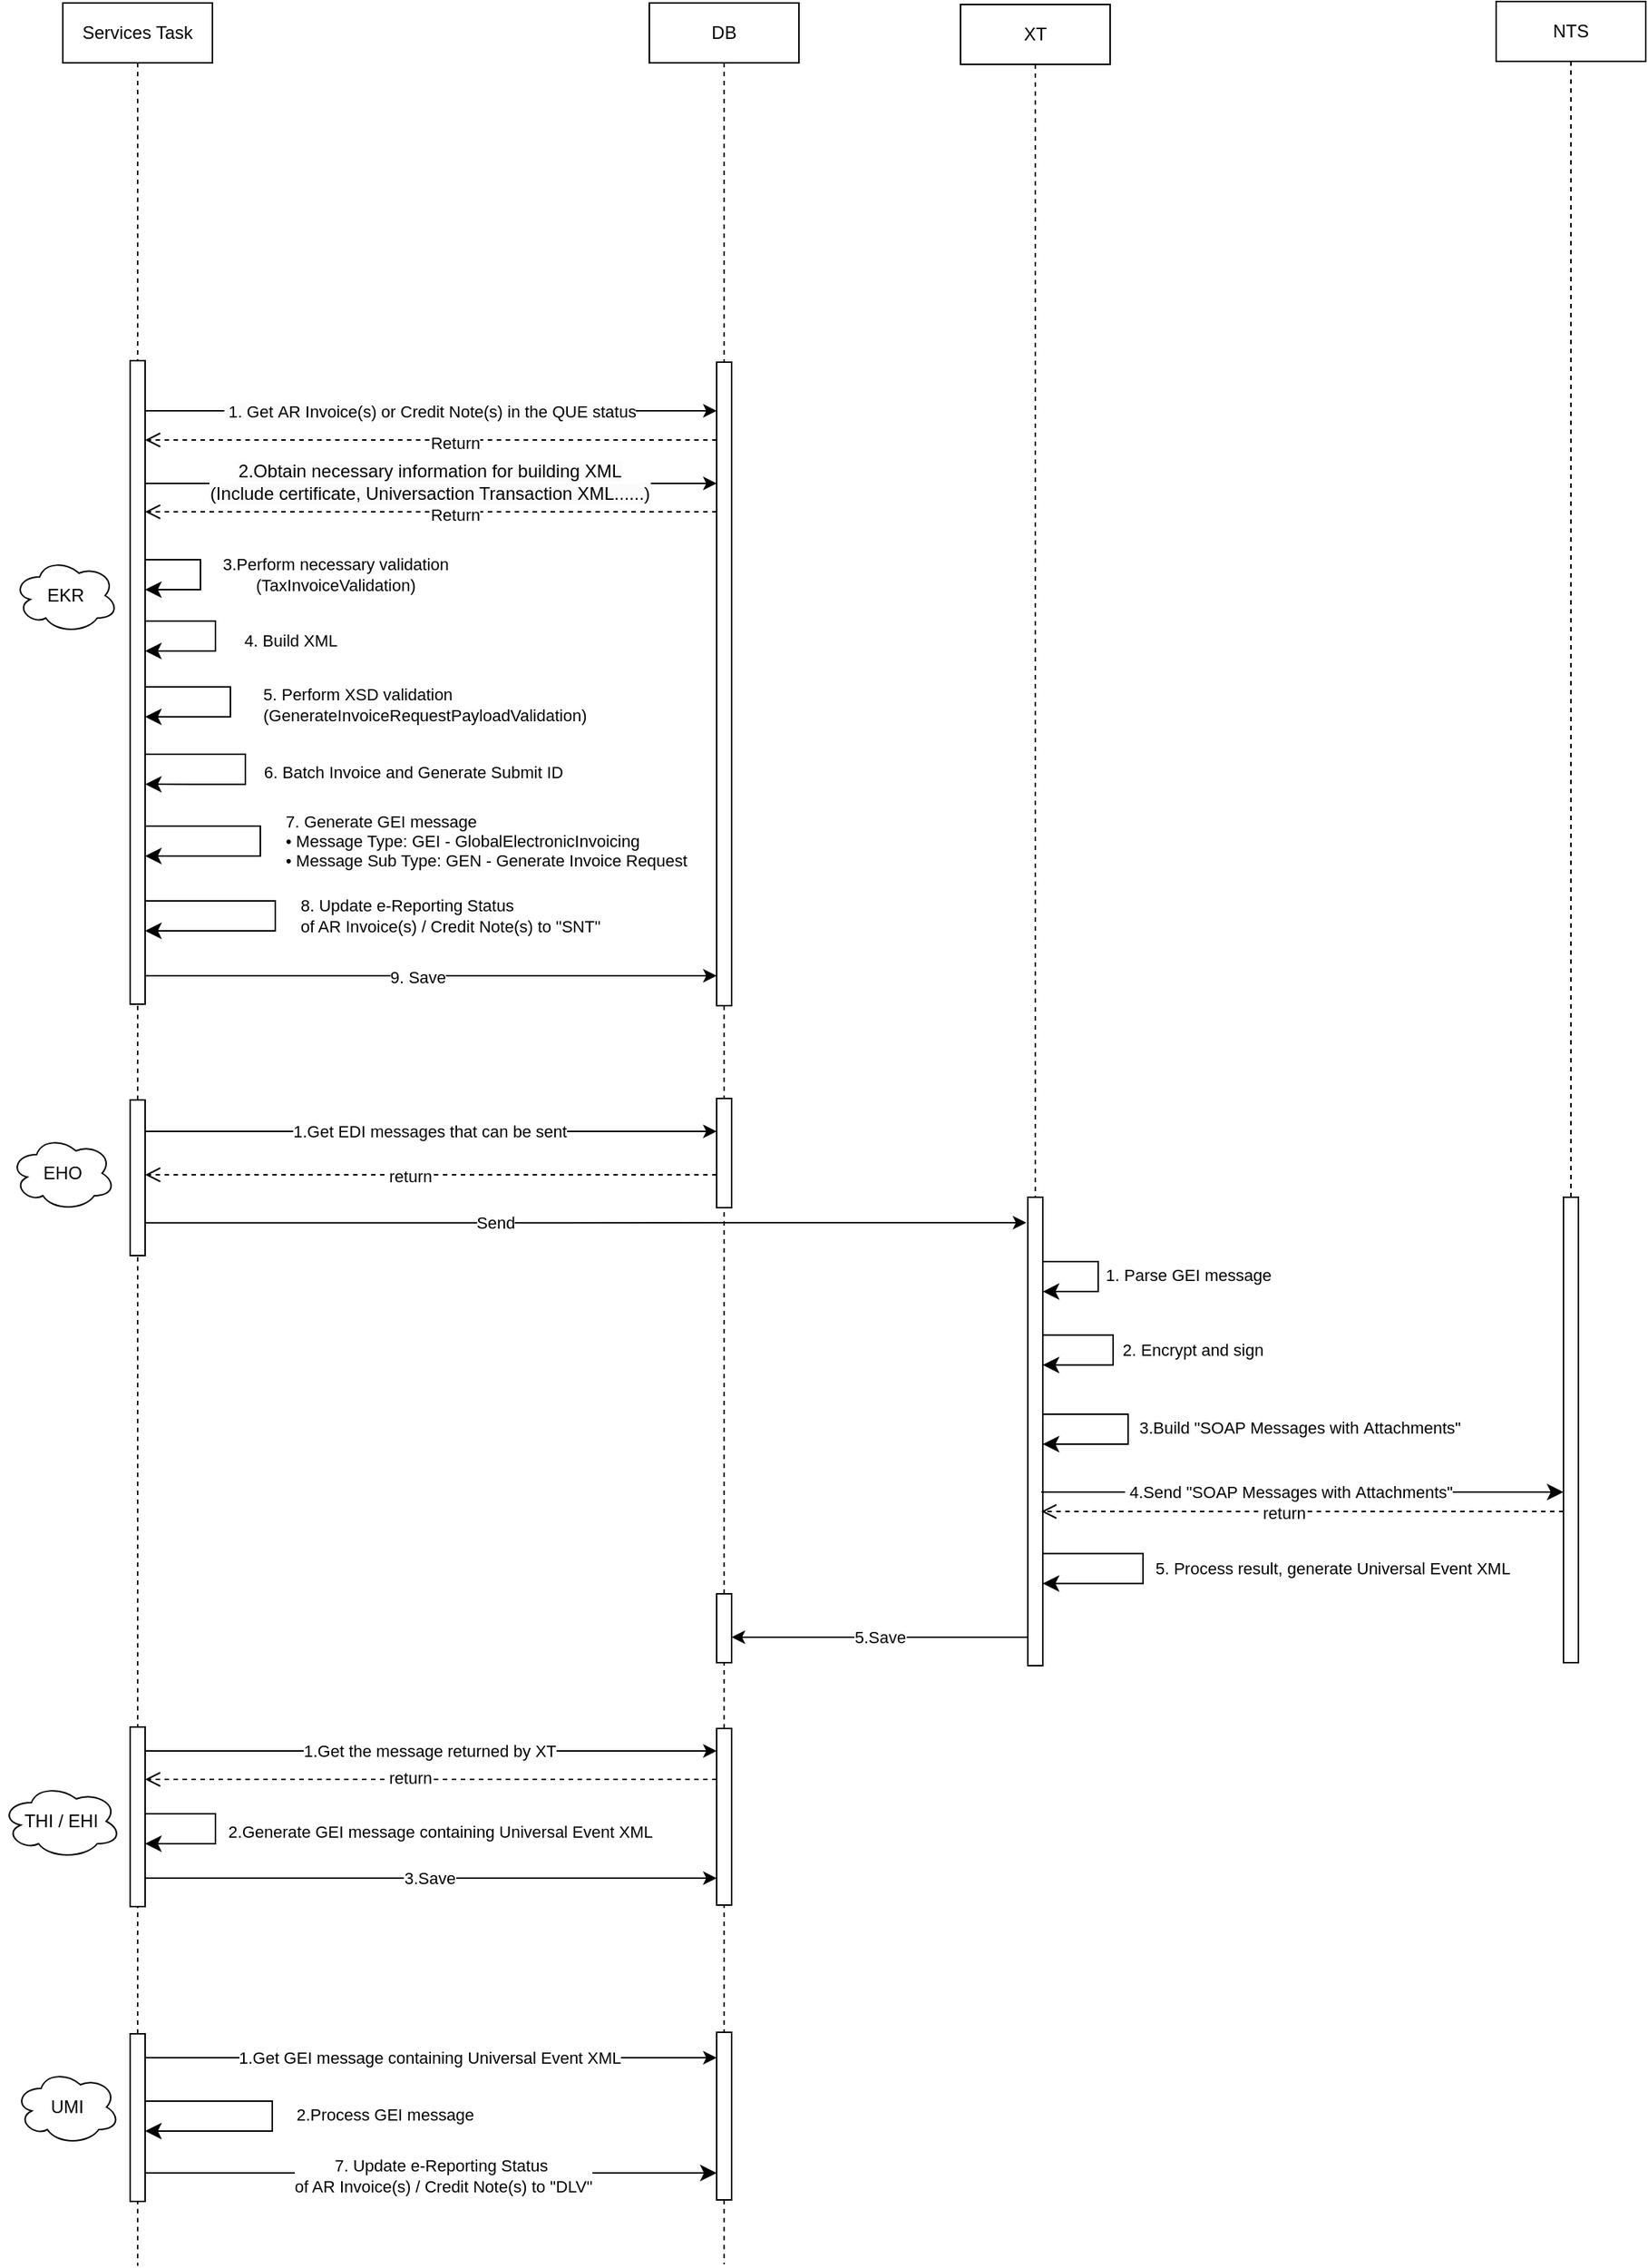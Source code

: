 <mxfile version="21.4.0" type="github">
  <diagram name="第 1 页" id="0VNEV3cZI9pgAgIrMwue">
    <mxGraphModel dx="2058" dy="1060" grid="1" gridSize="10" guides="1" tooltips="1" connect="1" arrows="1" fold="1" page="1" pageScale="1" pageWidth="850" pageHeight="1100" math="0" shadow="0">
      <root>
        <mxCell id="0" />
        <mxCell id="1" parent="0" />
        <mxCell id="JGwdCnwKKmSO_XFoEcUz-68" value="" style="edgeStyle=elbowEdgeStyle;rounded=0;orthogonalLoop=1;jettySize=auto;html=1;elbow=vertical;curved=0;" edge="1" parent="1">
          <mxGeometry relative="1" as="geometry">
            <mxPoint x="523.0" y="823.154" as="sourcePoint" />
            <mxPoint x="1112" y="823.154" as="targetPoint" />
          </mxGeometry>
        </mxCell>
        <mxCell id="JGwdCnwKKmSO_XFoEcUz-69" value="Send" style="edgeLabel;html=1;align=center;verticalAlign=middle;resizable=0;points=[];" vertex="1" connectable="0" parent="JGwdCnwKKmSO_XFoEcUz-68">
          <mxGeometry x="-0.208" relative="1" as="geometry">
            <mxPoint as="offset" />
          </mxGeometry>
        </mxCell>
        <mxCell id="JGwdCnwKKmSO_XFoEcUz-70" value="Services Task" style="shape=umlLifeline;perimeter=lifelinePerimeter;whiteSpace=wrap;html=1;container=0;dropTarget=0;collapsible=0;recursiveResize=0;outlineConnect=0;portConstraint=eastwest;newEdgeStyle={&quot;edgeStyle&quot;:&quot;elbowEdgeStyle&quot;,&quot;elbow&quot;:&quot;vertical&quot;,&quot;curved&quot;:0,&quot;rounded&quot;:0};" vertex="1" parent="1">
          <mxGeometry x="468" y="8" width="100" height="1512" as="geometry" />
        </mxCell>
        <mxCell id="JGwdCnwKKmSO_XFoEcUz-71" value="" style="html=1;points=[];perimeter=orthogonalPerimeter;outlineConnect=0;targetShapes=umlLifeline;portConstraint=eastwest;newEdgeStyle={&quot;edgeStyle&quot;:&quot;elbowEdgeStyle&quot;,&quot;elbow&quot;:&quot;vertical&quot;,&quot;curved&quot;:0,&quot;rounded&quot;:0};" vertex="1" parent="JGwdCnwKKmSO_XFoEcUz-70">
          <mxGeometry x="45" y="239" width="10" height="430" as="geometry" />
        </mxCell>
        <mxCell id="JGwdCnwKKmSO_XFoEcUz-72" value="" style="html=1;points=[];perimeter=orthogonalPerimeter;outlineConnect=0;targetShapes=umlLifeline;portConstraint=eastwest;newEdgeStyle={&quot;edgeStyle&quot;:&quot;elbowEdgeStyle&quot;,&quot;elbow&quot;:&quot;vertical&quot;,&quot;curved&quot;:0,&quot;rounded&quot;:0};" vertex="1" parent="JGwdCnwKKmSO_XFoEcUz-70">
          <mxGeometry x="45" y="733" width="10" height="104" as="geometry" />
        </mxCell>
        <mxCell id="JGwdCnwKKmSO_XFoEcUz-73" value="" style="html=1;points=[];perimeter=orthogonalPerimeter;outlineConnect=0;targetShapes=umlLifeline;portConstraint=eastwest;newEdgeStyle={&quot;edgeStyle&quot;:&quot;elbowEdgeStyle&quot;,&quot;elbow&quot;:&quot;vertical&quot;,&quot;curved&quot;:0,&quot;rounded&quot;:0};" vertex="1" parent="JGwdCnwKKmSO_XFoEcUz-70">
          <mxGeometry x="45" y="1152" width="10" height="120" as="geometry" />
        </mxCell>
        <mxCell id="JGwdCnwKKmSO_XFoEcUz-74" value="" style="html=1;points=[];perimeter=orthogonalPerimeter;outlineConnect=0;targetShapes=umlLifeline;portConstraint=eastwest;newEdgeStyle={&quot;edgeStyle&quot;:&quot;elbowEdgeStyle&quot;,&quot;elbow&quot;:&quot;vertical&quot;,&quot;curved&quot;:0,&quot;rounded&quot;:0};" vertex="1" parent="JGwdCnwKKmSO_XFoEcUz-70">
          <mxGeometry x="45" y="1357" width="10" height="112" as="geometry" />
        </mxCell>
        <mxCell id="JGwdCnwKKmSO_XFoEcUz-75" value="4. Build&amp;nbsp;XML" style="edgeStyle=segmentEdgeStyle;endArrow=classic;html=1;curved=0;rounded=0;endSize=8;startSize=8;" edge="1" parent="JGwdCnwKKmSO_XFoEcUz-70">
          <mxGeometry x="0.047" y="50" width="50" height="50" relative="1" as="geometry">
            <mxPoint x="55" y="413" as="sourcePoint" />
            <mxPoint x="55" y="433" as="targetPoint" />
            <Array as="points">
              <mxPoint x="102" y="413" />
              <mxPoint x="102" y="433" />
            </Array>
            <mxPoint as="offset" />
          </mxGeometry>
        </mxCell>
        <mxCell id="JGwdCnwKKmSO_XFoEcUz-76" value="&lt;span style=&quot;color: rgb(0, 0, 0); font-family: Helvetica; font-size: 11px; font-style: normal; font-variant-ligatures: normal; font-variant-caps: normal; font-weight: 400; letter-spacing: normal; orphans: 2; text-align: center; text-indent: 0px; text-transform: none; widows: 2; word-spacing: 0px; -webkit-text-stroke-width: 0px; background-color: rgb(255, 255, 255); text-decoration-thickness: initial; text-decoration-style: initial; text-decoration-color: initial; float: none; display: inline !important;&quot;&gt;3.Perform necessary validation&lt;/span&gt;&lt;br&gt;(TaxInvoiceValidation)" style="edgeStyle=segmentEdgeStyle;endArrow=classic;html=1;curved=0;rounded=0;endSize=8;startSize=8;" edge="1" parent="JGwdCnwKKmSO_XFoEcUz-70">
          <mxGeometry y="90" width="50" height="50" relative="1" as="geometry">
            <mxPoint x="55" y="372" as="sourcePoint" />
            <mxPoint x="55" y="392" as="targetPoint" />
            <Array as="points">
              <mxPoint x="92" y="372" />
              <mxPoint x="92" y="392" />
            </Array>
            <mxPoint as="offset" />
          </mxGeometry>
        </mxCell>
        <mxCell id="JGwdCnwKKmSO_XFoEcUz-77" value="5. Perform XSD validation&lt;br&gt;(GenerateInvoiceRequestPayloadValidation)" style="edgeStyle=segmentEdgeStyle;endArrow=classic;html=1;curved=0;rounded=0;endSize=8;startSize=8;align=left;" edge="1" parent="JGwdCnwKKmSO_XFoEcUz-70">
          <mxGeometry x="0.045" y="20" width="50" height="50" relative="1" as="geometry">
            <mxPoint x="55" y="457" as="sourcePoint" />
            <mxPoint x="55" y="477" as="targetPoint" />
            <Array as="points">
              <mxPoint x="112" y="457" />
              <mxPoint x="112" y="477" />
            </Array>
            <mxPoint y="-1" as="offset" />
          </mxGeometry>
        </mxCell>
        <mxCell id="JGwdCnwKKmSO_XFoEcUz-78" value="2.Process GEI message" style="edgeStyle=segmentEdgeStyle;endArrow=classic;html=1;curved=0;rounded=0;endSize=8;startSize=8;exitX=1;exitY=0.163;exitDx=0;exitDy=0;exitPerimeter=0;" edge="1" parent="JGwdCnwKKmSO_XFoEcUz-70">
          <mxGeometry x="0.037" y="75" width="50" height="50" relative="1" as="geometry">
            <mxPoint x="55" y="1409.3" as="sourcePoint" />
            <mxPoint x="55" y="1422.0" as="targetPoint" />
            <Array as="points">
              <mxPoint x="140" y="1402" />
              <mxPoint x="140" y="1422" />
            </Array>
            <mxPoint y="-1" as="offset" />
          </mxGeometry>
        </mxCell>
        <mxCell id="JGwdCnwKKmSO_XFoEcUz-79" value="2.Generate GEI message containing&amp;nbsp;Universal Event XML" style="edgeStyle=segmentEdgeStyle;endArrow=classic;html=1;curved=0;rounded=0;endSize=8;startSize=8;" edge="1" parent="JGwdCnwKKmSO_XFoEcUz-70">
          <mxGeometry x="0.035" y="150" width="50" height="50" relative="1" as="geometry">
            <mxPoint x="55" y="1210.0" as="sourcePoint" />
            <mxPoint x="55" y="1230.0" as="targetPoint" />
            <Array as="points">
              <mxPoint x="102" y="1210" />
              <mxPoint x="102" y="1230" />
            </Array>
            <mxPoint as="offset" />
          </mxGeometry>
        </mxCell>
        <mxCell id="JGwdCnwKKmSO_XFoEcUz-80" value="6. Batch Invoice and Generate Submit ID" style="edgeStyle=segmentEdgeStyle;endArrow=classic;html=1;curved=0;rounded=0;endSize=8;startSize=8;" edge="1" parent="JGwdCnwKKmSO_XFoEcUz-70">
          <mxGeometry x="0.028" y="112" width="50" height="50" relative="1" as="geometry">
            <mxPoint x="55" y="502" as="sourcePoint" />
            <mxPoint x="55" y="522.053" as="targetPoint" />
            <Array as="points">
              <mxPoint x="122" y="502" />
              <mxPoint x="122" y="522" />
            </Array>
            <mxPoint as="offset" />
          </mxGeometry>
        </mxCell>
        <mxCell id="JGwdCnwKKmSO_XFoEcUz-81" value="7.&amp;nbsp;Generate GEI message&lt;div style=&quot;border-color: var(--border-color);&quot;&gt;• Message Type: GEI - GlobalElectronicInvoicing&lt;/div&gt;&lt;div style=&quot;border-color: var(--border-color);&quot;&gt;• Message Sub Type: GEN - Generate Invoice Request&lt;/div&gt;" style="edgeStyle=segmentEdgeStyle;endArrow=classic;html=1;curved=0;rounded=0;endSize=8;startSize=8;align=left;" edge="1" parent="JGwdCnwKKmSO_XFoEcUz-70">
          <mxGeometry x="-0.001" y="15" width="50" height="50" relative="1" as="geometry">
            <mxPoint x="55" y="550" as="sourcePoint" />
            <mxPoint x="55" y="570" as="targetPoint" />
            <Array as="points">
              <mxPoint x="132" y="550" />
              <mxPoint x="132" y="570" />
            </Array>
            <mxPoint as="offset" />
          </mxGeometry>
        </mxCell>
        <mxCell id="JGwdCnwKKmSO_XFoEcUz-82" value="8. Update e-Reporting Status&amp;nbsp;&lt;br&gt;&lt;span style=&quot;text-align: center;&quot;&gt;of AR Invoice(s) / Credit Note(s)&amp;nbsp;&lt;/span&gt;&lt;span style=&quot;text-align: center;&quot;&gt;to &quot;SNT&quot;&lt;/span&gt;" style="edgeStyle=segmentEdgeStyle;endArrow=classic;html=1;curved=0;rounded=0;endSize=8;startSize=8;align=left;" edge="1" parent="JGwdCnwKKmSO_XFoEcUz-70">
          <mxGeometry x="-0.001" y="15" width="50" height="50" relative="1" as="geometry">
            <mxPoint x="55" y="600" as="sourcePoint" />
            <mxPoint x="55" y="620" as="targetPoint" />
            <Array as="points">
              <mxPoint x="142" y="600" />
              <mxPoint x="142" y="620" />
            </Array>
            <mxPoint as="offset" />
          </mxGeometry>
        </mxCell>
        <mxCell id="JGwdCnwKKmSO_XFoEcUz-86" value="DB" style="shape=umlLifeline;perimeter=lifelinePerimeter;whiteSpace=wrap;html=1;container=0;dropTarget=0;collapsible=0;recursiveResize=0;outlineConnect=0;portConstraint=eastwest;newEdgeStyle={&quot;edgeStyle&quot;:&quot;elbowEdgeStyle&quot;,&quot;elbow&quot;:&quot;vertical&quot;,&quot;curved&quot;:0,&quot;rounded&quot;:0};" vertex="1" parent="1">
          <mxGeometry x="860" y="8" width="100" height="1511" as="geometry" />
        </mxCell>
        <mxCell id="JGwdCnwKKmSO_XFoEcUz-88" value="" style="html=1;points=[];perimeter=orthogonalPerimeter;outlineConnect=0;targetShapes=umlLifeline;portConstraint=eastwest;newEdgeStyle={&quot;edgeStyle&quot;:&quot;elbowEdgeStyle&quot;,&quot;elbow&quot;:&quot;vertical&quot;,&quot;curved&quot;:0,&quot;rounded&quot;:0};" vertex="1" parent="JGwdCnwKKmSO_XFoEcUz-86">
          <mxGeometry x="45" y="732" width="10" height="73" as="geometry" />
        </mxCell>
        <mxCell id="JGwdCnwKKmSO_XFoEcUz-89" value="" style="html=1;points=[];perimeter=orthogonalPerimeter;outlineConnect=0;targetShapes=umlLifeline;portConstraint=eastwest;newEdgeStyle={&quot;edgeStyle&quot;:&quot;elbowEdgeStyle&quot;,&quot;elbow&quot;:&quot;vertical&quot;,&quot;curved&quot;:0,&quot;rounded&quot;:0};" vertex="1" parent="JGwdCnwKKmSO_XFoEcUz-86">
          <mxGeometry x="45" y="1153" width="10" height="118" as="geometry" />
        </mxCell>
        <mxCell id="JGwdCnwKKmSO_XFoEcUz-90" value="" style="html=1;points=[];perimeter=orthogonalPerimeter;outlineConnect=0;targetShapes=umlLifeline;portConstraint=eastwest;newEdgeStyle={&quot;edgeStyle&quot;:&quot;elbowEdgeStyle&quot;,&quot;elbow&quot;:&quot;vertical&quot;,&quot;curved&quot;:0,&quot;rounded&quot;:0};" vertex="1" parent="JGwdCnwKKmSO_XFoEcUz-86">
          <mxGeometry x="45" y="1356" width="10" height="112" as="geometry" />
        </mxCell>
        <mxCell id="JGwdCnwKKmSO_XFoEcUz-91" value="" style="html=1;points=[];perimeter=orthogonalPerimeter;outlineConnect=0;targetShapes=umlLifeline;portConstraint=eastwest;newEdgeStyle={&quot;edgeStyle&quot;:&quot;elbowEdgeStyle&quot;,&quot;elbow&quot;:&quot;vertical&quot;,&quot;curved&quot;:0,&quot;rounded&quot;:0};" vertex="1" parent="JGwdCnwKKmSO_XFoEcUz-86">
          <mxGeometry x="45" y="1063" width="10" height="46" as="geometry" />
        </mxCell>
        <mxCell id="JGwdCnwKKmSO_XFoEcUz-92" value="" style="html=1;points=[];perimeter=orthogonalPerimeter;outlineConnect=0;targetShapes=umlLifeline;portConstraint=eastwest;newEdgeStyle={&quot;edgeStyle&quot;:&quot;elbowEdgeStyle&quot;,&quot;elbow&quot;:&quot;vertical&quot;,&quot;curved&quot;:0,&quot;rounded&quot;:0};" vertex="1" parent="JGwdCnwKKmSO_XFoEcUz-86">
          <mxGeometry x="45" y="240" width="10" height="430" as="geometry" />
        </mxCell>
        <mxCell id="JGwdCnwKKmSO_XFoEcUz-93" value="NTS" style="shape=umlLifeline;perimeter=lifelinePerimeter;whiteSpace=wrap;html=1;container=0;dropTarget=0;collapsible=0;recursiveResize=0;outlineConnect=0;portConstraint=eastwest;newEdgeStyle={&quot;edgeStyle&quot;:&quot;elbowEdgeStyle&quot;,&quot;elbow&quot;:&quot;vertical&quot;,&quot;curved&quot;:0,&quot;rounded&quot;:0};" vertex="1" parent="1">
          <mxGeometry x="1426" y="7" width="100" height="1110" as="geometry" />
        </mxCell>
        <mxCell id="JGwdCnwKKmSO_XFoEcUz-94" value="" style="html=1;points=[];perimeter=orthogonalPerimeter;outlineConnect=0;targetShapes=umlLifeline;portConstraint=eastwest;newEdgeStyle={&quot;edgeStyle&quot;:&quot;elbowEdgeStyle&quot;,&quot;elbow&quot;:&quot;vertical&quot;,&quot;curved&quot;:0,&quot;rounded&quot;:0};" vertex="1" parent="JGwdCnwKKmSO_XFoEcUz-93">
          <mxGeometry x="45" y="799" width="10" height="311" as="geometry" />
        </mxCell>
        <mxCell id="JGwdCnwKKmSO_XFoEcUz-95" value="XT" style="shape=umlLifeline;perimeter=lifelinePerimeter;whiteSpace=wrap;html=1;container=0;dropTarget=0;collapsible=0;recursiveResize=0;outlineConnect=0;portConstraint=eastwest;newEdgeStyle={&quot;edgeStyle&quot;:&quot;elbowEdgeStyle&quot;,&quot;elbow&quot;:&quot;vertical&quot;,&quot;curved&quot;:0,&quot;rounded&quot;:0};" vertex="1" parent="1">
          <mxGeometry x="1068" y="9" width="100" height="1110" as="geometry" />
        </mxCell>
        <mxCell id="JGwdCnwKKmSO_XFoEcUz-96" value="" style="html=1;points=[];perimeter=orthogonalPerimeter;outlineConnect=0;targetShapes=umlLifeline;portConstraint=eastwest;newEdgeStyle={&quot;edgeStyle&quot;:&quot;elbowEdgeStyle&quot;,&quot;elbow&quot;:&quot;vertical&quot;,&quot;curved&quot;:0,&quot;rounded&quot;:0};" vertex="1" parent="JGwdCnwKKmSO_XFoEcUz-95">
          <mxGeometry x="45" y="797" width="10" height="313" as="geometry" />
        </mxCell>
        <mxCell id="JGwdCnwKKmSO_XFoEcUz-97" value="2. Encrypt and sign" style="edgeStyle=segmentEdgeStyle;endArrow=classic;html=1;curved=0;rounded=0;endSize=8;startSize=8;" edge="1" parent="JGwdCnwKKmSO_XFoEcUz-95">
          <mxGeometry y="53" width="50" height="50" relative="1" as="geometry">
            <mxPoint x="55" y="889.077" as="sourcePoint" />
            <mxPoint x="55" y="909.077" as="targetPoint" />
            <Array as="points">
              <mxPoint x="102" y="889" />
              <mxPoint x="102" y="909" />
            </Array>
            <mxPoint as="offset" />
          </mxGeometry>
        </mxCell>
        <mxCell id="JGwdCnwKKmSO_XFoEcUz-98" value="&amp;nbsp;3.Build &quot;SOAP Messages with&amp;nbsp;Attachments&quot;" style="edgeStyle=segmentEdgeStyle;endArrow=classic;html=1;curved=0;rounded=0;endSize=8;startSize=8;" edge="1" parent="JGwdCnwKKmSO_XFoEcUz-95">
          <mxGeometry x="-0.023" y="113" width="50" height="50" relative="1" as="geometry">
            <mxPoint x="55" y="942" as="sourcePoint" />
            <mxPoint x="55" y="962" as="targetPoint" />
            <Array as="points">
              <mxPoint x="112" y="942" />
              <mxPoint x="112" y="962" />
            </Array>
            <mxPoint as="offset" />
          </mxGeometry>
        </mxCell>
        <mxCell id="JGwdCnwKKmSO_XFoEcUz-99" value="5. Process result, generate&amp;nbsp;Universal Event XML&amp;nbsp;" style="edgeStyle=segmentEdgeStyle;endArrow=classic;html=1;curved=0;rounded=0;endSize=8;startSize=8;" edge="1" parent="JGwdCnwKKmSO_XFoEcUz-95">
          <mxGeometry x="-0.001" y="128" width="50" height="50" relative="1" as="geometry">
            <mxPoint x="55" y="1035.077" as="sourcePoint" />
            <mxPoint x="55" y="1055.077" as="targetPoint" />
            <Array as="points">
              <mxPoint x="122" y="1035" />
              <mxPoint x="122" y="1055" />
            </Array>
            <mxPoint as="offset" />
          </mxGeometry>
        </mxCell>
        <mxCell id="JGwdCnwKKmSO_XFoEcUz-100" value="1. Parse GEI message" style="edgeStyle=segmentEdgeStyle;endArrow=classic;html=1;curved=0;rounded=0;endSize=8;startSize=8;" edge="1" parent="JGwdCnwKKmSO_XFoEcUz-95">
          <mxGeometry x="-0.021" y="60" width="50" height="50" relative="1" as="geometry">
            <mxPoint x="55.0" y="840.03" as="sourcePoint" />
            <mxPoint x="55.0" y="860.03" as="targetPoint" />
            <Array as="points">
              <mxPoint x="92" y="840" />
              <mxPoint x="92" y="860" />
            </Array>
            <mxPoint as="offset" />
          </mxGeometry>
        </mxCell>
        <mxCell id="JGwdCnwKKmSO_XFoEcUz-105" value="EKR" style="ellipse;shape=cloud;whiteSpace=wrap;html=1;" vertex="1" parent="1">
          <mxGeometry x="435" y="379" width="70" height="50" as="geometry" />
        </mxCell>
        <mxCell id="JGwdCnwKKmSO_XFoEcUz-106" value="EHO" style="ellipse;shape=cloud;whiteSpace=wrap;html=1;" vertex="1" parent="1">
          <mxGeometry x="433" y="765" width="70" height="50" as="geometry" />
        </mxCell>
        <mxCell id="JGwdCnwKKmSO_XFoEcUz-107" value="THI / EHI" style="ellipse;shape=cloud;whiteSpace=wrap;html=1;" vertex="1" parent="1">
          <mxGeometry x="427" y="1198" width="80" height="50" as="geometry" />
        </mxCell>
        <mxCell id="JGwdCnwKKmSO_XFoEcUz-108" value="UMI" style="ellipse;shape=cloud;whiteSpace=wrap;html=1;" vertex="1" parent="1">
          <mxGeometry x="436" y="1389" width="70" height="50" as="geometry" />
        </mxCell>
        <mxCell id="JGwdCnwKKmSO_XFoEcUz-109" value="" style="edgeStyle=elbowEdgeStyle;rounded=0;orthogonalLoop=1;jettySize=auto;html=1;elbow=vertical;curved=0;" edge="1" parent="1">
          <mxGeometry x="0.121" y="10" relative="1" as="geometry">
            <mxPoint x="523" y="329" as="sourcePoint" />
            <mxPoint x="905" y="329" as="targetPoint" />
            <Array as="points">
              <mxPoint x="849" y="329" />
              <mxPoint x="559" y="349" />
              <mxPoint x="819" y="359" />
              <mxPoint x="679" y="379" />
              <mxPoint x="779" y="479" />
              <mxPoint x="819" y="499" />
              <mxPoint x="839" y="409" />
              <mxPoint x="819" y="429" />
              <mxPoint x="854" y="369" />
              <mxPoint x="814" y="359" />
              <mxPoint x="614" y="309" />
              <mxPoint x="644" y="299" />
            </Array>
            <mxPoint as="offset" />
          </mxGeometry>
        </mxCell>
        <mxCell id="JGwdCnwKKmSO_XFoEcUz-110" value="&lt;span style=&quot;color: rgb(0, 0, 0); font-family: Helvetica; font-size: 12px; font-style: normal; font-variant-ligatures: normal; font-variant-caps: normal; font-weight: 400; letter-spacing: normal; orphans: 2; text-align: center; text-indent: 0px; text-transform: none; widows: 2; word-spacing: 0px; -webkit-text-stroke-width: 0px; background-color: rgb(251, 251, 251); text-decoration-thickness: initial; text-decoration-style: initial; text-decoration-color: initial; float: none; display: inline !important;&quot;&gt;2.Obtain necessary&amp;nbsp;information for building XML&lt;br&gt;(Include certificate, Universaction Transaction XML......)&lt;br&gt;&lt;/span&gt;" style="edgeLabel;html=1;align=center;verticalAlign=middle;resizable=0;points=[];" vertex="1" connectable="0" parent="JGwdCnwKKmSO_XFoEcUz-109">
          <mxGeometry x="-0.042" y="1" relative="1" as="geometry">
            <mxPoint x="7" as="offset" />
          </mxGeometry>
        </mxCell>
        <mxCell id="JGwdCnwKKmSO_XFoEcUz-111" value="" style="html=1;verticalAlign=bottom;endArrow=open;dashed=1;endSize=8;edgeStyle=elbowEdgeStyle;elbow=vertical;curved=0;rounded=0;" edge="1" parent="1">
          <mxGeometry x="0.015" y="4" relative="1" as="geometry">
            <mxPoint x="905" y="348" as="sourcePoint" />
            <mxPoint x="523" y="348" as="targetPoint" />
            <Array as="points">
              <mxPoint x="760" y="348" />
            </Array>
            <mxPoint as="offset" />
          </mxGeometry>
        </mxCell>
        <mxCell id="JGwdCnwKKmSO_XFoEcUz-112" value="Return" style="edgeLabel;html=1;align=center;verticalAlign=middle;resizable=0;points=[];" vertex="1" connectable="0" parent="JGwdCnwKKmSO_XFoEcUz-111">
          <mxGeometry x="-0.079" y="2" relative="1" as="geometry">
            <mxPoint x="1" as="offset" />
          </mxGeometry>
        </mxCell>
        <mxCell id="JGwdCnwKKmSO_XFoEcUz-113" value="" style="edgeStyle=elbowEdgeStyle;rounded=0;orthogonalLoop=1;jettySize=auto;html=1;elbow=vertical;curved=0;" edge="1" parent="1" source="JGwdCnwKKmSO_XFoEcUz-72" target="JGwdCnwKKmSO_XFoEcUz-88">
          <mxGeometry x="0.121" y="10" relative="1" as="geometry">
            <mxPoint x="523.0" y="762" as="sourcePoint" />
            <mxPoint x="873.0" y="762" as="targetPoint" />
            <Array as="points">
              <mxPoint x="839" y="762" />
            </Array>
            <mxPoint as="offset" />
          </mxGeometry>
        </mxCell>
        <mxCell id="JGwdCnwKKmSO_XFoEcUz-114" value="1.Get EDI messages that can be sent" style="edgeLabel;html=1;align=center;verticalAlign=middle;resizable=0;points=[];" vertex="1" connectable="0" parent="JGwdCnwKKmSO_XFoEcUz-113">
          <mxGeometry x="-0.042" y="1" relative="1" as="geometry">
            <mxPoint x="7" y="1" as="offset" />
          </mxGeometry>
        </mxCell>
        <mxCell id="JGwdCnwKKmSO_XFoEcUz-117" value="" style="html=1;verticalAlign=bottom;endArrow=open;dashed=1;endSize=8;edgeStyle=elbowEdgeStyle;elbow=vertical;curved=0;rounded=0;" edge="1" parent="1" source="JGwdCnwKKmSO_XFoEcUz-88" target="JGwdCnwKKmSO_XFoEcUz-72">
          <mxGeometry x="-0.108" y="-15" relative="1" as="geometry">
            <mxPoint x="884" y="791" as="sourcePoint" />
            <mxPoint x="529" y="791" as="targetPoint" />
            <mxPoint as="offset" />
            <Array as="points">
              <mxPoint x="790" y="791" />
              <mxPoint x="880" y="855" />
            </Array>
          </mxGeometry>
        </mxCell>
        <mxCell id="JGwdCnwKKmSO_XFoEcUz-118" value="return" style="edgeLabel;html=1;align=center;verticalAlign=middle;resizable=0;points=[];" vertex="1" connectable="0" parent="JGwdCnwKKmSO_XFoEcUz-117">
          <mxGeometry x="0.073" y="1" relative="1" as="geometry">
            <mxPoint as="offset" />
          </mxGeometry>
        </mxCell>
        <mxCell id="JGwdCnwKKmSO_XFoEcUz-119" value="" style="edgeStyle=elbowEdgeStyle;rounded=0;orthogonalLoop=1;jettySize=auto;html=1;elbow=vertical;curved=0;" edge="1" parent="1" source="JGwdCnwKKmSO_XFoEcUz-73" target="JGwdCnwKKmSO_XFoEcUz-89">
          <mxGeometry x="0.121" y="10" relative="1" as="geometry">
            <mxPoint x="529" y="1176" as="sourcePoint" />
            <mxPoint x="875" y="1176" as="targetPoint" />
            <Array as="points">
              <mxPoint x="709" y="1176" />
            </Array>
            <mxPoint as="offset" />
          </mxGeometry>
        </mxCell>
        <mxCell id="JGwdCnwKKmSO_XFoEcUz-120" value="1.Get the message returned by XT" style="edgeLabel;html=1;align=center;verticalAlign=middle;resizable=0;points=[];" vertex="1" connectable="0" parent="JGwdCnwKKmSO_XFoEcUz-119">
          <mxGeometry x="-0.042" y="1" relative="1" as="geometry">
            <mxPoint x="7" y="1" as="offset" />
          </mxGeometry>
        </mxCell>
        <mxCell id="JGwdCnwKKmSO_XFoEcUz-121" value="" style="html=1;verticalAlign=bottom;endArrow=open;dashed=1;endSize=8;edgeStyle=elbowEdgeStyle;elbow=vertical;curved=0;rounded=0;" edge="1" parent="1">
          <mxGeometry x="-0.108" y="-15" relative="1" as="geometry">
            <mxPoint x="1471" y="1016" as="sourcePoint" />
            <mxPoint x="1122" y="1016" as="targetPoint" />
            <mxPoint as="offset" />
            <Array as="points">
              <mxPoint x="1299" y="1016" />
            </Array>
          </mxGeometry>
        </mxCell>
        <mxCell id="JGwdCnwKKmSO_XFoEcUz-122" value="return" style="edgeLabel;html=1;align=center;verticalAlign=middle;resizable=0;points=[];" vertex="1" connectable="0" parent="JGwdCnwKKmSO_XFoEcUz-121">
          <mxGeometry x="0.073" y="1" relative="1" as="geometry">
            <mxPoint as="offset" />
          </mxGeometry>
        </mxCell>
        <mxCell id="JGwdCnwKKmSO_XFoEcUz-123" value="&amp;nbsp;4.Send &quot;SOAP Messages with&amp;nbsp;Attachments&quot;" style="edgeStyle=segmentEdgeStyle;endArrow=classic;html=1;curved=0;rounded=0;endSize=8;startSize=8;" edge="1" parent="1">
          <mxGeometry x="-0.057" width="50" height="50" relative="1" as="geometry">
            <mxPoint x="1122" y="1003.0" as="sourcePoint" />
            <mxPoint x="1471" y="1003.0" as="targetPoint" />
            <Array as="points" />
            <mxPoint as="offset" />
          </mxGeometry>
        </mxCell>
        <mxCell id="JGwdCnwKKmSO_XFoEcUz-124" value="5.Save" style="edgeStyle=elbowEdgeStyle;rounded=0;orthogonalLoop=1;jettySize=auto;html=1;elbow=vertical;curved=0;" edge="1" parent="1" source="JGwdCnwKKmSO_XFoEcUz-96" target="JGwdCnwKKmSO_XFoEcUz-91">
          <mxGeometry relative="1" as="geometry">
            <mxPoint x="1112" y="1090" as="sourcePoint" />
            <mxPoint x="883" y="1090.0" as="targetPoint" />
            <Array as="points">
              <mxPoint x="950" y="1100" />
              <mxPoint x="1019" y="1155" />
            </Array>
          </mxGeometry>
        </mxCell>
        <mxCell id="JGwdCnwKKmSO_XFoEcUz-125" value="" style="html=1;verticalAlign=bottom;endArrow=open;dashed=1;endSize=8;edgeStyle=elbowEdgeStyle;elbow=vertical;curved=0;rounded=0;" edge="1" parent="1" source="JGwdCnwKKmSO_XFoEcUz-89" target="JGwdCnwKKmSO_XFoEcUz-73">
          <mxGeometry x="-0.108" y="-15" relative="1" as="geometry">
            <mxPoint x="875" y="1195" as="sourcePoint" />
            <mxPoint x="529" y="1195" as="targetPoint" />
            <mxPoint as="offset" />
            <Array as="points">
              <mxPoint x="819" y="1195" />
              <mxPoint x="879" y="1185" />
            </Array>
          </mxGeometry>
        </mxCell>
        <mxCell id="JGwdCnwKKmSO_XFoEcUz-126" value="return" style="edgeLabel;html=1;align=center;verticalAlign=middle;resizable=0;points=[];" vertex="1" connectable="0" parent="JGwdCnwKKmSO_XFoEcUz-125">
          <mxGeometry x="0.073" y="1" relative="1" as="geometry">
            <mxPoint y="-2" as="offset" />
          </mxGeometry>
        </mxCell>
        <mxCell id="JGwdCnwKKmSO_XFoEcUz-127" value="" style="edgeStyle=segmentEdgeStyle;endArrow=classic;html=1;curved=0;rounded=0;endSize=8;startSize=8;" edge="1" parent="1" target="JGwdCnwKKmSO_XFoEcUz-90">
          <mxGeometry x="-0.078" y="-3" width="50" height="50" relative="1" as="geometry">
            <mxPoint x="523" y="1458" as="sourcePoint" />
            <mxPoint x="873" y="1458" as="targetPoint" />
            <Array as="points" />
            <mxPoint as="offset" />
          </mxGeometry>
        </mxCell>
        <mxCell id="JGwdCnwKKmSO_XFoEcUz-128" value="7. Update e-Reporting Status&amp;nbsp;&lt;br style=&quot;border-color: var(--border-color); text-align: left;&quot;&gt;&lt;span style=&quot;border-color: var(--border-color);&quot;&gt;of AR Invoice(s) / Credit Note(s)&amp;nbsp;&lt;/span&gt;&lt;span style=&quot;border-color: var(--border-color);&quot;&gt;to &quot;DLV&quot;&lt;/span&gt;" style="edgeLabel;html=1;align=center;verticalAlign=middle;resizable=0;points=[];" vertex="1" connectable="0" parent="JGwdCnwKKmSO_XFoEcUz-127">
          <mxGeometry x="-0.097" y="-4" relative="1" as="geometry">
            <mxPoint x="26" y="-2" as="offset" />
          </mxGeometry>
        </mxCell>
        <mxCell id="JGwdCnwKKmSO_XFoEcUz-129" value="" style="edgeStyle=elbowEdgeStyle;rounded=0;orthogonalLoop=1;jettySize=auto;html=1;elbow=vertical;curved=0;" edge="1" parent="1" source="JGwdCnwKKmSO_XFoEcUz-74" target="JGwdCnwKKmSO_XFoEcUz-90">
          <mxGeometry x="0.121" y="10" relative="1" as="geometry">
            <mxPoint x="538" y="1379.38" as="sourcePoint" />
            <mxPoint x="884" y="1379.38" as="targetPoint" />
            <Array as="points">
              <mxPoint x="790" y="1381" />
              <mxPoint x="728" y="1269.38" />
            </Array>
            <mxPoint as="offset" />
          </mxGeometry>
        </mxCell>
        <mxCell id="JGwdCnwKKmSO_XFoEcUz-130" value="1.Get GEI&amp;nbsp;message containing&amp;nbsp;Universal Event XML" style="edgeLabel;html=1;align=center;verticalAlign=middle;resizable=0;points=[];" vertex="1" connectable="0" parent="JGwdCnwKKmSO_XFoEcUz-129">
          <mxGeometry x="-0.042" y="1" relative="1" as="geometry">
            <mxPoint x="7" y="1" as="offset" />
          </mxGeometry>
        </mxCell>
        <mxCell id="JGwdCnwKKmSO_XFoEcUz-131" value="" style="edgeStyle=elbowEdgeStyle;rounded=0;orthogonalLoop=1;jettySize=auto;html=1;elbow=vertical;curved=0;" edge="1" parent="1" source="JGwdCnwKKmSO_XFoEcUz-73" target="JGwdCnwKKmSO_XFoEcUz-89">
          <mxGeometry x="0.121" y="10" relative="1" as="geometry">
            <mxPoint x="530" y="1260" as="sourcePoint" />
            <mxPoint x="884" y="1259" as="targetPoint" />
            <Array as="points">
              <mxPoint x="660" y="1261" />
              <mxPoint x="589" y="1311" />
              <mxPoint x="529" y="1311" />
            </Array>
            <mxPoint as="offset" />
          </mxGeometry>
        </mxCell>
        <mxCell id="JGwdCnwKKmSO_XFoEcUz-132" value="3.Save" style="edgeLabel;html=1;align=center;verticalAlign=middle;resizable=0;points=[];" vertex="1" connectable="0" parent="JGwdCnwKKmSO_XFoEcUz-131">
          <mxGeometry x="-0.042" y="1" relative="1" as="geometry">
            <mxPoint x="7" y="1" as="offset" />
          </mxGeometry>
        </mxCell>
        <mxCell id="JGwdCnwKKmSO_XFoEcUz-133" value="" style="edgeStyle=elbowEdgeStyle;rounded=0;orthogonalLoop=1;jettySize=auto;html=1;elbow=vertical;curved=0;" edge="1" parent="1">
          <mxGeometry relative="1" as="geometry">
            <mxPoint x="523" y="658" as="sourcePoint" />
            <mxPoint x="905" y="658" as="targetPoint" />
            <Array as="points">
              <mxPoint x="817" y="658" />
              <mxPoint x="865" y="655" />
              <mxPoint x="756" y="716" />
              <mxPoint x="806" y="754" />
              <mxPoint x="766" y="734" />
              <mxPoint x="806" y="754" />
              <mxPoint x="826" y="664" />
              <mxPoint x="806" y="684" />
              <mxPoint x="841" y="624" />
              <mxPoint x="801" y="614" />
              <mxPoint x="601" y="564" />
              <mxPoint x="631" y="554" />
            </Array>
          </mxGeometry>
        </mxCell>
        <mxCell id="JGwdCnwKKmSO_XFoEcUz-134" value="9. Save" style="edgeLabel;html=1;align=center;verticalAlign=middle;resizable=0;points=[];" vertex="1" connectable="0" parent="JGwdCnwKKmSO_XFoEcUz-133">
          <mxGeometry x="-0.042" y="1" relative="1" as="geometry">
            <mxPoint x="-1" y="2" as="offset" />
          </mxGeometry>
        </mxCell>
        <mxCell id="JGwdCnwKKmSO_XFoEcUz-135" value="" style="edgeStyle=elbowEdgeStyle;rounded=0;orthogonalLoop=1;jettySize=auto;html=1;elbow=vertical;curved=0;" edge="1" parent="1" source="JGwdCnwKKmSO_XFoEcUz-71" target="JGwdCnwKKmSO_XFoEcUz-92">
          <mxGeometry x="0.121" y="10" relative="1" as="geometry">
            <mxPoint x="520" y="260.5" as="sourcePoint" />
            <mxPoint x="902" y="260.5" as="targetPoint" />
            <Array as="points">
              <mxPoint x="556" y="280.5" />
              <mxPoint x="816" y="290.5" />
              <mxPoint x="676" y="310.5" />
              <mxPoint x="776" y="410.5" />
              <mxPoint x="816" y="430.5" />
              <mxPoint x="836" y="340.5" />
              <mxPoint x="816" y="360.5" />
              <mxPoint x="851" y="300.5" />
              <mxPoint x="811" y="290.5" />
              <mxPoint x="611" y="240.5" />
              <mxPoint x="641" y="230.5" />
            </Array>
            <mxPoint as="offset" />
          </mxGeometry>
        </mxCell>
        <mxCell id="JGwdCnwKKmSO_XFoEcUz-136" value="&lt;span style=&quot;orphans: 2; text-align: center; text-indent: 0px; widows: 2; background-color: rgb(251, 251, 251); text-decoration-thickness: initial; text-decoration-style: initial; text-decoration-color: initial; float: none; display: inline !important;&quot;&gt;&amp;nbsp;1. Get&amp;nbsp;AR Invoice(s) or Credit Note(s) in the QUE status&lt;br&gt;&lt;/span&gt;" style="edgeLabel;html=1;align=center;verticalAlign=middle;resizable=0;points=[];" vertex="1" connectable="0" parent="JGwdCnwKKmSO_XFoEcUz-135">
          <mxGeometry x="-0.042" y="1" relative="1" as="geometry">
            <mxPoint x="7" y="1" as="offset" />
          </mxGeometry>
        </mxCell>
        <mxCell id="JGwdCnwKKmSO_XFoEcUz-137" value="" style="html=1;verticalAlign=bottom;endArrow=open;dashed=1;endSize=8;edgeStyle=elbowEdgeStyle;elbow=vertical;curved=0;rounded=0;" edge="1" parent="1" source="JGwdCnwKKmSO_XFoEcUz-92" target="JGwdCnwKKmSO_XFoEcUz-71">
          <mxGeometry x="0.015" y="4" relative="1" as="geometry">
            <mxPoint x="915" y="358" as="sourcePoint" />
            <mxPoint x="533" y="358" as="targetPoint" />
            <Array as="points">
              <mxPoint x="790" y="300" />
              <mxPoint x="770" y="358" />
            </Array>
            <mxPoint as="offset" />
          </mxGeometry>
        </mxCell>
        <mxCell id="JGwdCnwKKmSO_XFoEcUz-138" value="Return" style="edgeLabel;html=1;align=center;verticalAlign=middle;resizable=0;points=[];" vertex="1" connectable="0" parent="JGwdCnwKKmSO_XFoEcUz-137">
          <mxGeometry x="-0.079" y="2" relative="1" as="geometry">
            <mxPoint x="1" as="offset" />
          </mxGeometry>
        </mxCell>
      </root>
    </mxGraphModel>
  </diagram>
</mxfile>
